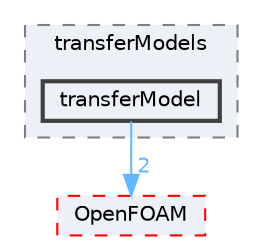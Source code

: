 digraph "src/regionModels/surfaceFilmModels/submodels/kinematic/transferModels/transferModel"
{
 // LATEX_PDF_SIZE
  bgcolor="transparent";
  edge [fontname=Helvetica,fontsize=10,labelfontname=Helvetica,labelfontsize=10];
  node [fontname=Helvetica,fontsize=10,shape=box,height=0.2,width=0.4];
  compound=true
  subgraph clusterdir_2a4d8bea8cc9b4a86afcd292b97cb259 {
    graph [ bgcolor="#edf0f7", pencolor="grey50", label="transferModels", fontname=Helvetica,fontsize=10 style="filled,dashed", URL="dir_2a4d8bea8cc9b4a86afcd292b97cb259.html",tooltip=""]
  dir_8a8b76f575b690e1faf4bcc0cf7b14bf [label="transferModel", fillcolor="#edf0f7", color="grey25", style="filled,bold", URL="dir_8a8b76f575b690e1faf4bcc0cf7b14bf.html",tooltip=""];
  }
  dir_c5473ff19b20e6ec4dfe5c310b3778a8 [label="OpenFOAM", fillcolor="#edf0f7", color="red", style="filled,dashed", URL="dir_c5473ff19b20e6ec4dfe5c310b3778a8.html",tooltip=""];
  dir_8a8b76f575b690e1faf4bcc0cf7b14bf->dir_c5473ff19b20e6ec4dfe5c310b3778a8 [headlabel="2", labeldistance=1.5 headhref="dir_004094_002695.html" href="dir_004094_002695.html" color="steelblue1" fontcolor="steelblue1"];
}
